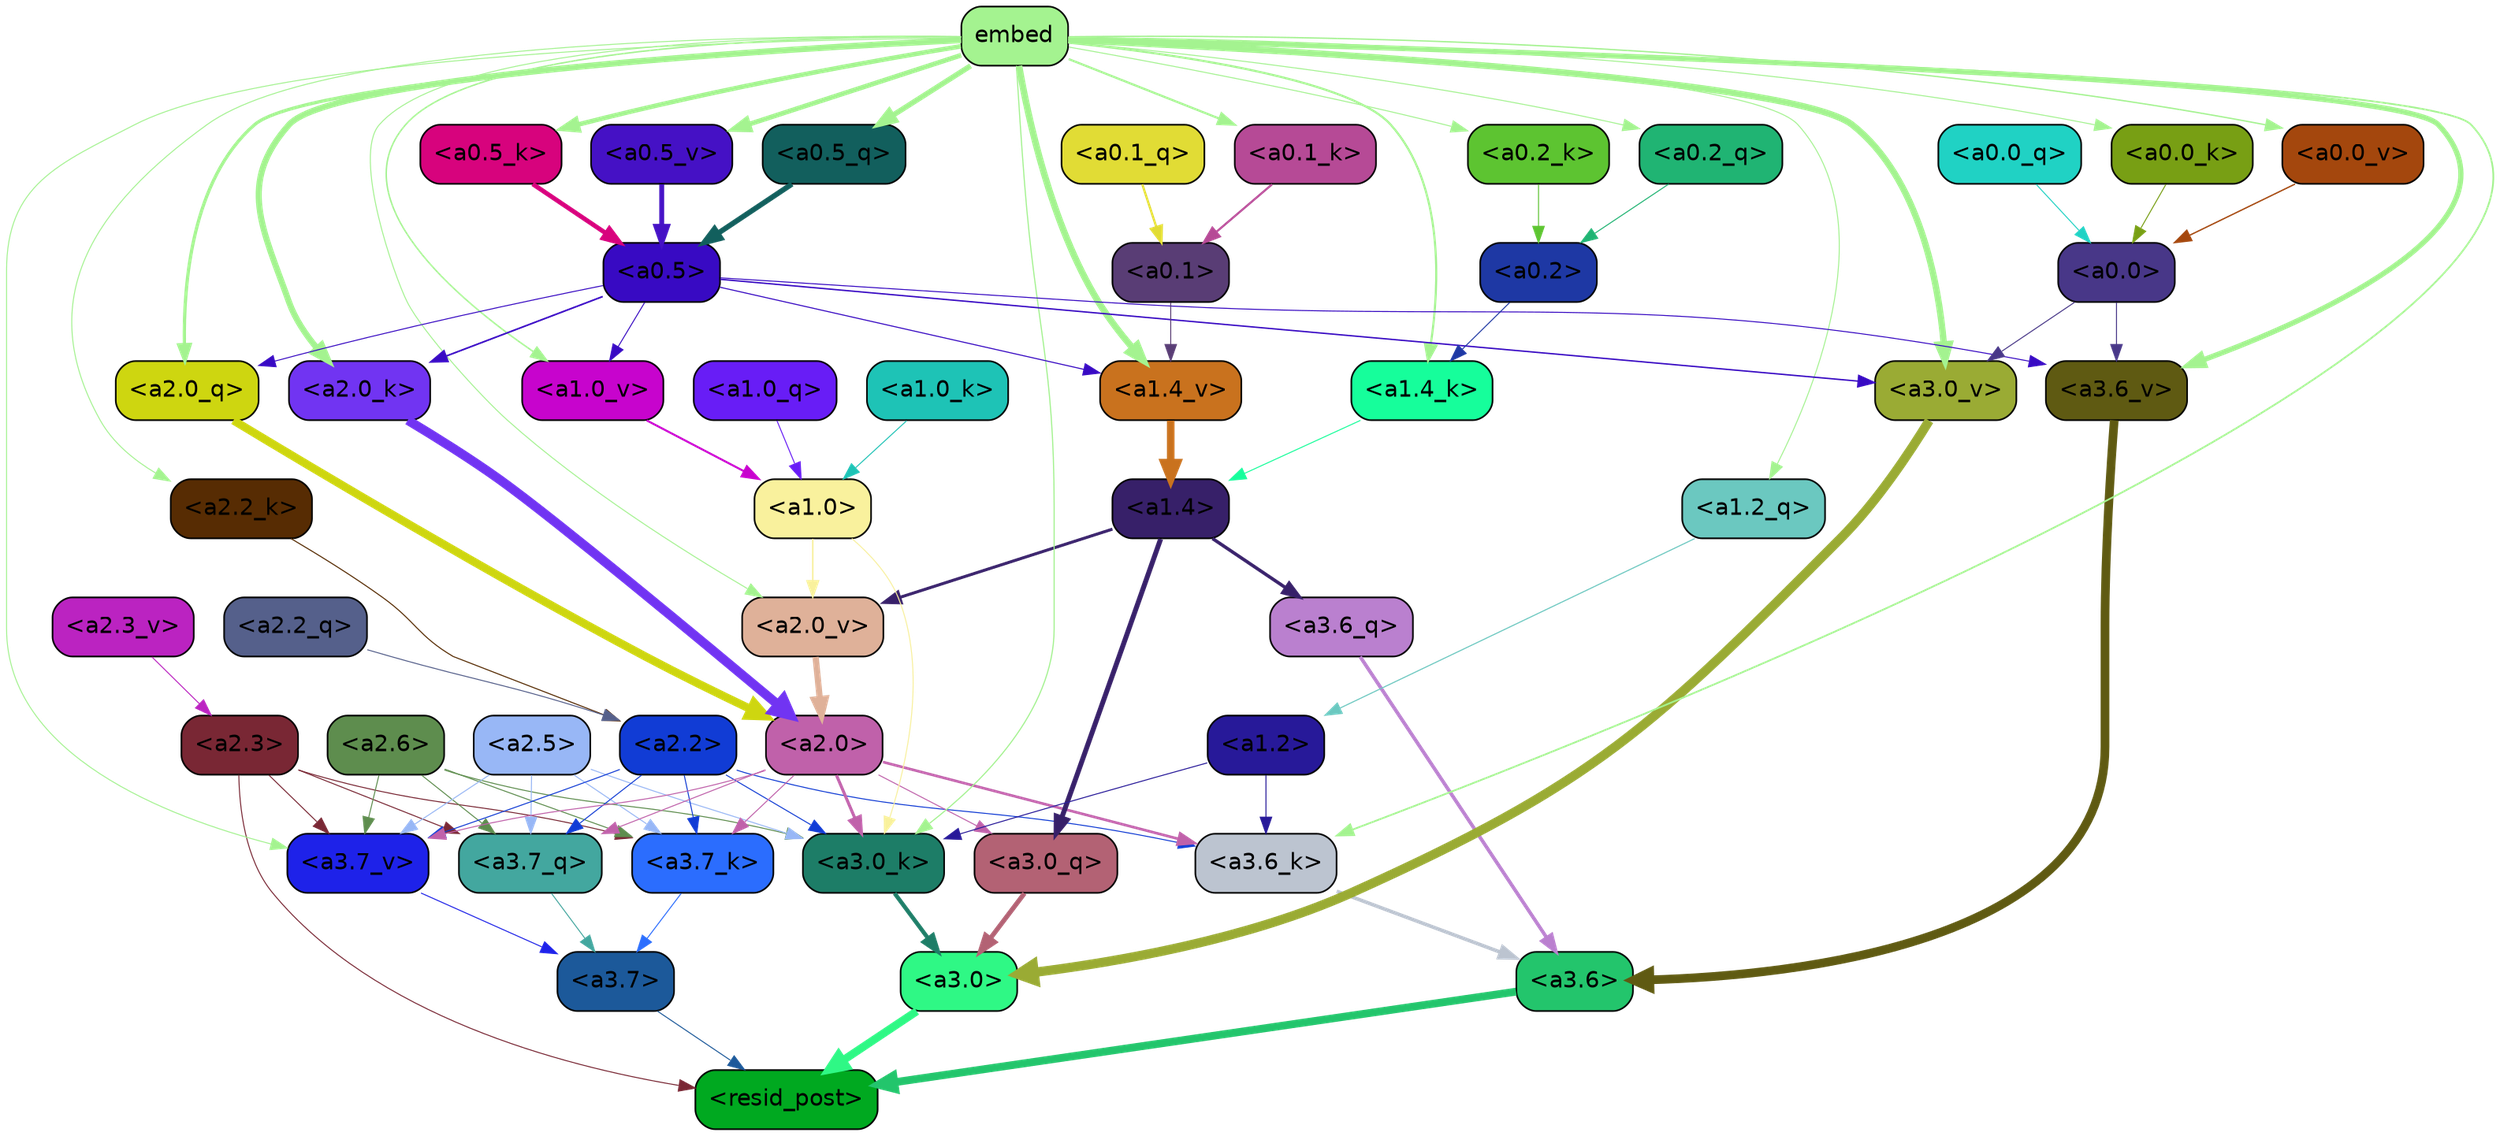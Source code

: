 strict digraph "" {
	graph [bgcolor=transparent,
		layout=dot,
		overlap=false,
		splines=true
	];
	"<a3.7>"	[color=black,
		fillcolor="#1c599a",
		fontname=Helvetica,
		shape=box,
		style="filled, rounded"];
	"<resid_post>"	[color=black,
		fillcolor="#00a920",
		fontname=Helvetica,
		shape=box,
		style="filled, rounded"];
	"<a3.7>" -> "<resid_post>"	[color="#1c599a",
		penwidth=0.6];
	"<a3.6>"	[color=black,
		fillcolor="#23c56c",
		fontname=Helvetica,
		shape=box,
		style="filled, rounded"];
	"<a3.6>" -> "<resid_post>"	[color="#23c56c",
		penwidth=4.751592040061951];
	"<a3.0>"	[color=black,
		fillcolor="#2ff885",
		fontname=Helvetica,
		shape=box,
		style="filled, rounded"];
	"<a3.0>" -> "<resid_post>"	[color="#2ff885",
		penwidth=4.904066681861877];
	"<a2.3>"	[color=black,
		fillcolor="#792734",
		fontname=Helvetica,
		shape=box,
		style="filled, rounded"];
	"<a2.3>" -> "<resid_post>"	[color="#792734",
		penwidth=0.6];
	"<a3.7_q>"	[color=black,
		fillcolor="#43a79f",
		fontname=Helvetica,
		shape=box,
		style="filled, rounded"];
	"<a2.3>" -> "<a3.7_q>"	[color="#792734",
		penwidth=0.6];
	"<a3.7_k>"	[color=black,
		fillcolor="#2b6dfe",
		fontname=Helvetica,
		shape=box,
		style="filled, rounded"];
	"<a2.3>" -> "<a3.7_k>"	[color="#792734",
		penwidth=0.6];
	"<a3.7_v>"	[color=black,
		fillcolor="#1e22e9",
		fontname=Helvetica,
		shape=box,
		style="filled, rounded"];
	"<a2.3>" -> "<a3.7_v>"	[color="#792734",
		penwidth=0.6];
	"<a3.7_q>" -> "<a3.7>"	[color="#43a79f",
		penwidth=0.6];
	"<a3.6_q>"	[color=black,
		fillcolor="#ba80cf",
		fontname=Helvetica,
		shape=box,
		style="filled, rounded"];
	"<a3.6_q>" -> "<a3.6>"	[color="#ba80cf",
		penwidth=2.160832464694977];
	"<a3.0_q>"	[color=black,
		fillcolor="#b36274",
		fontname=Helvetica,
		shape=box,
		style="filled, rounded"];
	"<a3.0_q>" -> "<a3.0>"	[color="#b36274",
		penwidth=2.870753765106201];
	"<a3.7_k>" -> "<a3.7>"	[color="#2b6dfe",
		penwidth=0.6];
	"<a3.6_k>"	[color=black,
		fillcolor="#bcc4d0",
		fontname=Helvetica,
		shape=box,
		style="filled, rounded"];
	"<a3.6_k>" -> "<a3.6>"	[color="#bcc4d0",
		penwidth=2.13908451795578];
	"<a3.0_k>"	[color=black,
		fillcolor="#1d7d67",
		fontname=Helvetica,
		shape=box,
		style="filled, rounded"];
	"<a3.0_k>" -> "<a3.0>"	[color="#1d7d67",
		penwidth=2.520303964614868];
	"<a3.7_v>" -> "<a3.7>"	[color="#1e22e9",
		penwidth=0.6];
	"<a3.6_v>"	[color=black,
		fillcolor="#5f5a12",
		fontname=Helvetica,
		shape=box,
		style="filled, rounded"];
	"<a3.6_v>" -> "<a3.6>"	[color="#5f5a12",
		penwidth=5.297133803367615];
	"<a3.0_v>"	[color=black,
		fillcolor="#9aab34",
		fontname=Helvetica,
		shape=box,
		style="filled, rounded"];
	"<a3.0_v>" -> "<a3.0>"	[color="#9aab34",
		penwidth=5.680712580680847];
	"<a2.6>"	[color=black,
		fillcolor="#5e8d4e",
		fontname=Helvetica,
		shape=box,
		style="filled, rounded"];
	"<a2.6>" -> "<a3.7_q>"	[color="#5e8d4e",
		penwidth=0.6];
	"<a2.6>" -> "<a3.7_k>"	[color="#5e8d4e",
		penwidth=0.6];
	"<a2.6>" -> "<a3.0_k>"	[color="#5e8d4e",
		penwidth=0.6];
	"<a2.6>" -> "<a3.7_v>"	[color="#5e8d4e",
		penwidth=0.6];
	"<a2.5>"	[color=black,
		fillcolor="#98b7f6",
		fontname=Helvetica,
		shape=box,
		style="filled, rounded"];
	"<a2.5>" -> "<a3.7_q>"	[color="#98b7f6",
		penwidth=0.6];
	"<a2.5>" -> "<a3.7_k>"	[color="#98b7f6",
		penwidth=0.6];
	"<a2.5>" -> "<a3.0_k>"	[color="#98b7f6",
		penwidth=0.6];
	"<a2.5>" -> "<a3.7_v>"	[color="#98b7f6",
		penwidth=0.6];
	"<a2.2>"	[color=black,
		fillcolor="#113cd5",
		fontname=Helvetica,
		shape=box,
		style="filled, rounded"];
	"<a2.2>" -> "<a3.7_q>"	[color="#113cd5",
		penwidth=0.6];
	"<a2.2>" -> "<a3.7_k>"	[color="#113cd5",
		penwidth=0.6];
	"<a2.2>" -> "<a3.6_k>"	[color="#113cd5",
		penwidth=0.6];
	"<a2.2>" -> "<a3.0_k>"	[color="#113cd5",
		penwidth=0.6];
	"<a2.2>" -> "<a3.7_v>"	[color="#113cd5",
		penwidth=0.6];
	"<a2.0>"	[color=black,
		fillcolor="#c061aa",
		fontname=Helvetica,
		shape=box,
		style="filled, rounded"];
	"<a2.0>" -> "<a3.7_q>"	[color="#c061aa",
		penwidth=0.6];
	"<a2.0>" -> "<a3.0_q>"	[color="#c061aa",
		penwidth=0.6];
	"<a2.0>" -> "<a3.7_k>"	[color="#c061aa",
		penwidth=0.6];
	"<a2.0>" -> "<a3.6_k>"	[color="#c061aa",
		penwidth=1.5897698998451233];
	"<a2.0>" -> "<a3.0_k>"	[color="#c061aa",
		penwidth=1.8405593037605286];
	"<a2.0>" -> "<a3.7_v>"	[color="#c061aa",
		penwidth=0.6];
	"<a1.4>"	[color=black,
		fillcolor="#372069",
		fontname=Helvetica,
		shape=box,
		style="filled, rounded"];
	"<a1.4>" -> "<a3.6_q>"	[color="#372069",
		penwidth=2.0260728895664215];
	"<a1.4>" -> "<a3.0_q>"	[color="#372069",
		penwidth=3.0185627341270447];
	"<a2.0_v>"	[color=black,
		fillcolor="#dfb199",
		fontname=Helvetica,
		shape=box,
		style="filled, rounded"];
	"<a1.4>" -> "<a2.0_v>"	[color="#372069",
		penwidth=1.7970525026321411];
	"<a1.2>"	[color=black,
		fillcolor="#271999",
		fontname=Helvetica,
		shape=box,
		style="filled, rounded"];
	"<a1.2>" -> "<a3.6_k>"	[color="#271999",
		penwidth=0.6];
	"<a1.2>" -> "<a3.0_k>"	[color="#271999",
		penwidth=0.6];
	embed	[color=black,
		fillcolor="#a4f390",
		fontname=Helvetica,
		shape=box,
		style="filled, rounded"];
	embed -> "<a3.6_k>"	[color="#a4f390",
		penwidth=1.046662151813507];
	embed -> "<a3.0_k>"	[color="#a4f390",
		penwidth=0.6995279788970947];
	embed -> "<a3.7_v>"	[color="#a4f390",
		penwidth=0.6];
	embed -> "<a3.6_v>"	[color="#a4f390",
		penwidth=3.1840110421180725];
	embed -> "<a3.0_v>"	[color="#a4f390",
		penwidth=3.9005755856633186];
	"<a2.0_q>"	[color=black,
		fillcolor="#ced610",
		fontname=Helvetica,
		shape=box,
		style="filled, rounded"];
	embed -> "<a2.0_q>"	[color="#a4f390",
		penwidth=1.9669389724731445];
	"<a2.2_k>"	[color=black,
		fillcolor="#572c03",
		fontname=Helvetica,
		shape=box,
		style="filled, rounded"];
	embed -> "<a2.2_k>"	[color="#a4f390",
		penwidth=0.6];
	"<a2.0_k>"	[color=black,
		fillcolor="#7134f2",
		fontname=Helvetica,
		shape=box,
		style="filled, rounded"];
	embed -> "<a2.0_k>"	[color="#a4f390",
		penwidth=3.6898754835128784];
	embed -> "<a2.0_v>"	[color="#a4f390",
		penwidth=0.6];
	"<a1.2_q>"	[color=black,
		fillcolor="#6bc8c0",
		fontname=Helvetica,
		shape=box,
		style="filled, rounded"];
	embed -> "<a1.2_q>"	[color="#a4f390",
		penwidth=0.6];
	"<a1.4_k>"	[color=black,
		fillcolor="#16fe9b",
		fontname=Helvetica,
		shape=box,
		style="filled, rounded"];
	embed -> "<a1.4_k>"	[color="#a4f390",
		penwidth=1.2758672684431076];
	"<a1.4_v>"	[color=black,
		fillcolor="#c9721e",
		fontname=Helvetica,
		shape=box,
		style="filled, rounded"];
	embed -> "<a1.4_v>"	[color="#a4f390",
		penwidth=3.992354243993759];
	"<a1.0_v>"	[color=black,
		fillcolor="#c704cd",
		fontname=Helvetica,
		shape=box,
		style="filled, rounded"];
	embed -> "<a1.0_v>"	[color="#a4f390",
		penwidth=0.8768336176872253];
	"<a0.5_q>"	[color=black,
		fillcolor="#125f5d",
		fontname=Helvetica,
		shape=box,
		style="filled, rounded"];
	embed -> "<a0.5_q>"	[color="#a4f390",
		penwidth=3.219070255756378];
	"<a0.2_q>"	[color=black,
		fillcolor="#20b473",
		fontname=Helvetica,
		shape=box,
		style="filled, rounded"];
	embed -> "<a0.2_q>"	[color="#a4f390",
		penwidth=0.6];
	"<a0.5_k>"	[color=black,
		fillcolor="#d7037d",
		fontname=Helvetica,
		shape=box,
		style="filled, rounded"];
	embed -> "<a0.5_k>"	[color="#a4f390",
		penwidth=2.7730610966682434];
	"<a0.2_k>"	[color=black,
		fillcolor="#5dc431",
		fontname=Helvetica,
		shape=box,
		style="filled, rounded"];
	embed -> "<a0.2_k>"	[color="#a4f390",
		penwidth=0.6];
	"<a0.1_k>"	[color=black,
		fillcolor="#b64a96",
		fontname=Helvetica,
		shape=box,
		style="filled, rounded"];
	embed -> "<a0.1_k>"	[color="#a4f390",
		penwidth=1.2810890674591064];
	"<a0.0_k>"	[color=black,
		fillcolor="#789f14",
		fontname=Helvetica,
		shape=box,
		style="filled, rounded"];
	embed -> "<a0.0_k>"	[color="#a4f390",
		penwidth=0.6];
	"<a0.5_v>"	[color=black,
		fillcolor="#4511c5",
		fontname=Helvetica,
		shape=box,
		style="filled, rounded"];
	embed -> "<a0.5_v>"	[color="#a4f390",
		penwidth=2.881743907928467];
	"<a0.0_v>"	[color=black,
		fillcolor="#a4470d",
		fontname=Helvetica,
		shape=box,
		style="filled, rounded"];
	embed -> "<a0.0_v>"	[color="#a4f390",
		penwidth=0.819606889039278];
	"<a1.0>"	[color=black,
		fillcolor="#f9f19d",
		fontname=Helvetica,
		shape=box,
		style="filled, rounded"];
	"<a1.0>" -> "<a3.0_k>"	[color="#f9f19d",
		penwidth=0.6];
	"<a1.0>" -> "<a2.0_v>"	[color="#f9f19d",
		penwidth=0.8836666345596313];
	"<a0.5>"	[color=black,
		fillcolor="#380ac3",
		fontname=Helvetica,
		shape=box,
		style="filled, rounded"];
	"<a0.5>" -> "<a3.6_v>"	[color="#380ac3",
		penwidth=0.6];
	"<a0.5>" -> "<a3.0_v>"	[color="#380ac3",
		penwidth=0.8493617177009583];
	"<a0.5>" -> "<a2.0_q>"	[color="#380ac3",
		penwidth=0.6];
	"<a0.5>" -> "<a2.0_k>"	[color="#380ac3",
		penwidth=0.9942188858985901];
	"<a0.5>" -> "<a1.4_v>"	[color="#380ac3",
		penwidth=0.6379710733890533];
	"<a0.5>" -> "<a1.0_v>"	[color="#380ac3",
		penwidth=0.6];
	"<a0.0>"	[color=black,
		fillcolor="#483788",
		fontname=Helvetica,
		shape=box,
		style="filled, rounded"];
	"<a0.0>" -> "<a3.6_v>"	[color="#483788",
		penwidth=0.6];
	"<a0.0>" -> "<a3.0_v>"	[color="#483788",
		penwidth=0.6];
	"<a2.2_q>"	[color=black,
		fillcolor="#55608b",
		fontname=Helvetica,
		shape=box,
		style="filled, rounded"];
	"<a2.2_q>" -> "<a2.2>"	[color="#55608b",
		penwidth=0.6];
	"<a2.0_q>" -> "<a2.0>"	[color="#ced610",
		penwidth=5.0040658712387085];
	"<a2.2_k>" -> "<a2.2>"	[color="#572c03",
		penwidth=0.6304321400821209];
	"<a2.0_k>" -> "<a2.0>"	[color="#7134f2",
		penwidth=5.6445024609565735];
	"<a2.3_v>"	[color=black,
		fillcolor="#bb23c1",
		fontname=Helvetica,
		shape=box,
		style="filled, rounded"];
	"<a2.3_v>" -> "<a2.3>"	[color="#bb23c1",
		penwidth=0.6];
	"<a2.0_v>" -> "<a2.0>"	[color="#dfb199",
		penwidth=3.781584322452545];
	"<a1.2_q>" -> "<a1.2>"	[color="#6bc8c0",
		penwidth=0.6481351256370544];
	"<a1.0_q>"	[color=black,
		fillcolor="#681df6",
		fontname=Helvetica,
		shape=box,
		style="filled, rounded"];
	"<a1.0_q>" -> "<a1.0>"	[color="#681df6",
		penwidth=0.6];
	"<a1.4_k>" -> "<a1.4>"	[color="#16fe9b",
		penwidth=0.6];
	"<a1.0_k>"	[color=black,
		fillcolor="#1ec3b6",
		fontname=Helvetica,
		shape=box,
		style="filled, rounded"];
	"<a1.0_k>" -> "<a1.0>"	[color="#1ec3b6",
		penwidth=0.6];
	"<a1.4_v>" -> "<a1.4>"	[color="#c9721e",
		penwidth=4.602061748504639];
	"<a1.0_v>" -> "<a1.0>"	[color="#c704cd",
		penwidth=1.227757602930069];
	"<a0.2>"	[color=black,
		fillcolor="#1e38a4",
		fontname=Helvetica,
		shape=box,
		style="filled, rounded"];
	"<a0.2>" -> "<a1.4_k>"	[color="#1e38a4",
		penwidth=0.6];
	"<a0.1>"	[color=black,
		fillcolor="#593d75",
		fontname=Helvetica,
		shape=box,
		style="filled, rounded"];
	"<a0.1>" -> "<a1.4_v>"	[color="#593d75",
		penwidth=0.6];
	"<a0.5_q>" -> "<a0.5>"	[color="#125f5d",
		penwidth=3.219071626663208];
	"<a0.2_q>" -> "<a0.2>"	[color="#20b473",
		penwidth=0.6];
	"<a0.1_q>"	[color=black,
		fillcolor="#e1dc35",
		fontname=Helvetica,
		shape=box,
		style="filled, rounded"];
	"<a0.1_q>" -> "<a0.1>"	[color="#e1dc35",
		penwidth=1.3519257307052612];
	"<a0.0_q>"	[color=black,
		fillcolor="#20d2c4",
		fontname=Helvetica,
		shape=box,
		style="filled, rounded"];
	"<a0.0_q>" -> "<a0.0>"	[color="#20d2c4",
		penwidth=0.6];
	"<a0.5_k>" -> "<a0.5>"	[color="#d7037d",
		penwidth=2.7730584144592285];
	"<a0.2_k>" -> "<a0.2>"	[color="#5dc431",
		penwidth=0.6];
	"<a0.1_k>" -> "<a0.1>"	[color="#b64a96",
		penwidth=1.281095266342163];
	"<a0.0_k>" -> "<a0.0>"	[color="#789f14",
		penwidth=0.6];
	"<a0.5_v>" -> "<a0.5>"	[color="#4511c5",
		penwidth=2.9687485098838806];
	"<a0.0_v>" -> "<a0.0>"	[color="#a4470d",
		penwidth=0.8196042068302631];
}
